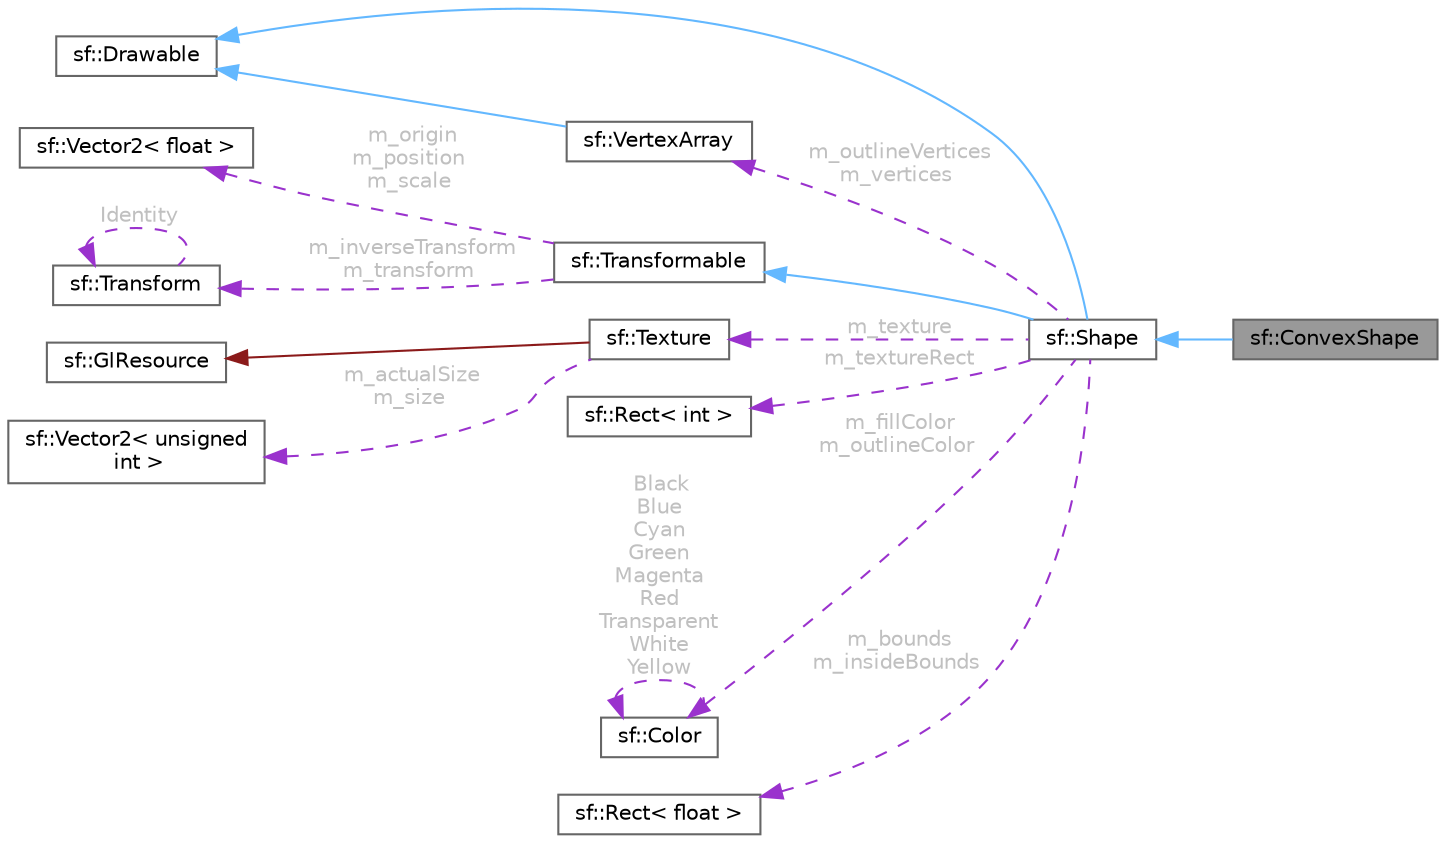digraph "sf::ConvexShape"
{
 // INTERACTIVE_SVG=YES
 // LATEX_PDF_SIZE
  bgcolor="transparent";
  edge [fontname=Helvetica,fontsize=10,labelfontname=Helvetica,labelfontsize=10];
  node [fontname=Helvetica,fontsize=10,shape=box,height=0.2,width=0.4];
  rankdir="LR";
  Node1 [id="Node000001",label="sf::ConvexShape",height=0.2,width=0.4,color="gray40", fillcolor="grey60", style="filled", fontcolor="black",tooltip="Specialized shape representing a convex polygon."];
  Node2 -> Node1 [id="edge1_Node000001_Node000002",dir="back",color="steelblue1",style="solid",tooltip=" "];
  Node2 [id="Node000002",label="sf::Shape",height=0.2,width=0.4,color="gray40", fillcolor="white", style="filled",URL="$a01773.html",tooltip="Base class for textured shapes with outline."];
  Node3 -> Node2 [id="edge2_Node000002_Node000003",dir="back",color="steelblue1",style="solid",tooltip=" "];
  Node3 [id="Node000003",label="sf::Drawable",height=0.2,width=0.4,color="gray40", fillcolor="white", style="filled",URL="$a01693.html",tooltip="Abstract base class for objects that can be drawn to a render target."];
  Node4 -> Node2 [id="edge3_Node000002_Node000004",dir="back",color="steelblue1",style="solid",tooltip=" "];
  Node4 [id="Node000004",label="sf::Transformable",height=0.2,width=0.4,color="gray40", fillcolor="white", style="filled",URL="$a01793.html",tooltip="Decomposed transform defined by a position, a rotation and a scale."];
  Node5 -> Node4 [id="edge4_Node000004_Node000005",dir="back",color="darkorchid3",style="dashed",tooltip=" ",label=" m_origin\nm_position\nm_scale",fontcolor="grey" ];
  Node5 [id="Node000005",label="sf::Vector2\< float \>",height=0.2,width=0.4,color="gray40", fillcolor="white", style="filled",URL="$a01953.html",tooltip=" "];
  Node6 -> Node4 [id="edge5_Node000004_Node000006",dir="back",color="darkorchid3",style="dashed",tooltip=" ",label=" m_inverseTransform\nm_transform",fontcolor="grey" ];
  Node6 [id="Node000006",label="sf::Transform",height=0.2,width=0.4,color="gray40", fillcolor="white", style="filled",URL="$a01789.html",tooltip="Define a 3x3 transform matrix."];
  Node6 -> Node6 [id="edge6_Node000006_Node000006",dir="back",color="darkorchid3",style="dashed",tooltip=" ",label=" Identity",fontcolor="grey" ];
  Node7 -> Node2 [id="edge7_Node000002_Node000007",dir="back",color="darkorchid3",style="dashed",tooltip=" ",label=" m_texture",fontcolor="grey" ];
  Node7 [id="Node000007",label="sf::Texture",height=0.2,width=0.4,color="gray40", fillcolor="white", style="filled",URL="$a01785.html",tooltip="Image living on the graphics card that can be used for drawing."];
  Node8 -> Node7 [id="edge8_Node000007_Node000008",dir="back",color="firebrick4",style="solid",tooltip=" "];
  Node8 [id="Node000008",label="sf::GlResource",height=0.2,width=0.4,color="gray40", fillcolor="white", style="filled",URL="$a02033.html",tooltip="Base class for classes that require an OpenGL context."];
  Node9 -> Node7 [id="edge9_Node000007_Node000009",dir="back",color="darkorchid3",style="dashed",tooltip=" ",label=" m_actualSize\nm_size",fontcolor="grey" ];
  Node9 [id="Node000009",label="sf::Vector2\< unsigned\l int \>",height=0.2,width=0.4,color="gray40", fillcolor="white", style="filled",URL="$a01953.html",tooltip=" "];
  Node10 -> Node2 [id="edge10_Node000002_Node000010",dir="back",color="darkorchid3",style="dashed",tooltip=" ",label=" m_textureRect",fontcolor="grey" ];
  Node10 [id="Node000010",label="sf::Rect\< int \>",height=0.2,width=0.4,color="gray40", fillcolor="white", style="filled",URL="$a01737.html",tooltip=" "];
  Node11 -> Node2 [id="edge11_Node000002_Node000011",dir="back",color="darkorchid3",style="dashed",tooltip=" ",label=" m_fillColor\nm_outlineColor",fontcolor="grey" ];
  Node11 [id="Node000011",label="sf::Color",height=0.2,width=0.4,color="gray40", fillcolor="white", style="filled",URL="$a01685.html",tooltip="Utility class for manipulating RGBA colors."];
  Node11 -> Node11 [id="edge12_Node000011_Node000011",dir="back",color="darkorchid3",style="dashed",tooltip=" ",label=" Black\nBlue\nCyan\nGreen\nMagenta\nRed\nTransparent\nWhite\nYellow",fontcolor="grey" ];
  Node12 -> Node2 [id="edge13_Node000002_Node000012",dir="back",color="darkorchid3",style="dashed",tooltip=" ",label=" m_outlineVertices\nm_vertices",fontcolor="grey" ];
  Node12 [id="Node000012",label="sf::VertexArray",height=0.2,width=0.4,color="gray40", fillcolor="white", style="filled",URL="$a01801.html",tooltip="Define a set of one or more 2D primitives."];
  Node3 -> Node12 [id="edge14_Node000012_Node000003",dir="back",color="steelblue1",style="solid",tooltip=" "];
  Node13 -> Node2 [id="edge15_Node000002_Node000013",dir="back",color="darkorchid3",style="dashed",tooltip=" ",label=" m_bounds\nm_insideBounds",fontcolor="grey" ];
  Node13 [id="Node000013",label="sf::Rect\< float \>",height=0.2,width=0.4,color="gray40", fillcolor="white", style="filled",URL="$a01737.html",tooltip=" "];
}
